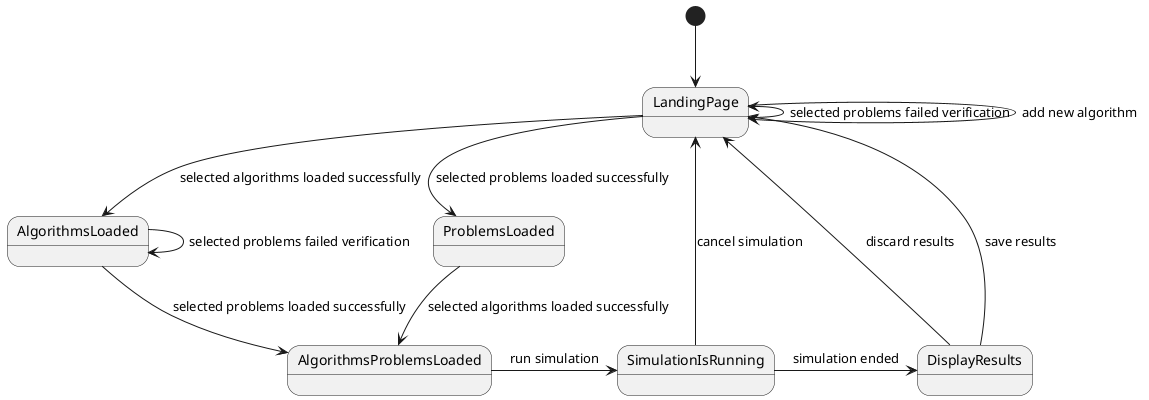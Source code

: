 @startuml
[*] -down-> LandingPage
LandingPage --> AlgorithmsLoaded : selected algorithms loaded successfully
LandingPage --> ProblemsLoaded : selected problems loaded successfully

LandingPage -left-> LandingPage : selected problems failed verification

AlgorithmsLoaded --> AlgorithmsProblemsLoaded : selected problems loaded successfully
AlgorithmsLoaded -> AlgorithmsLoaded : selected problems failed verification
ProblemsLoaded --> AlgorithmsProblemsLoaded : selected algorithms loaded successfully

AlgorithmsProblemsLoaded -> SimulationIsRunning : run simulation
SimulationIsRunning -> LandingPage : cancel simulation

SimulationIsRunning -> DisplayResults : simulation ended

DisplayResults -> LandingPage : discard results
DisplayResults -> LandingPage : save results

LandingPage -right-> LandingPage : add new algorithm

@enduml